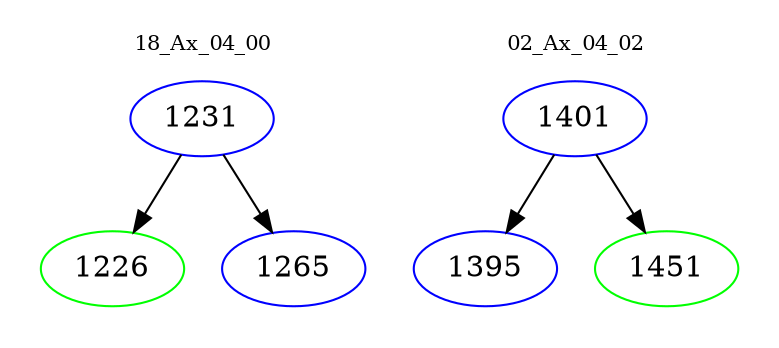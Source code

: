 digraph{
subgraph cluster_0 {
color = white
label = "18_Ax_04_00";
fontsize=10;
T0_1231 [label="1231", color="blue"]
T0_1231 -> T0_1226 [color="black"]
T0_1226 [label="1226", color="green"]
T0_1231 -> T0_1265 [color="black"]
T0_1265 [label="1265", color="blue"]
}
subgraph cluster_1 {
color = white
label = "02_Ax_04_02";
fontsize=10;
T1_1401 [label="1401", color="blue"]
T1_1401 -> T1_1395 [color="black"]
T1_1395 [label="1395", color="blue"]
T1_1401 -> T1_1451 [color="black"]
T1_1451 [label="1451", color="green"]
}
}
